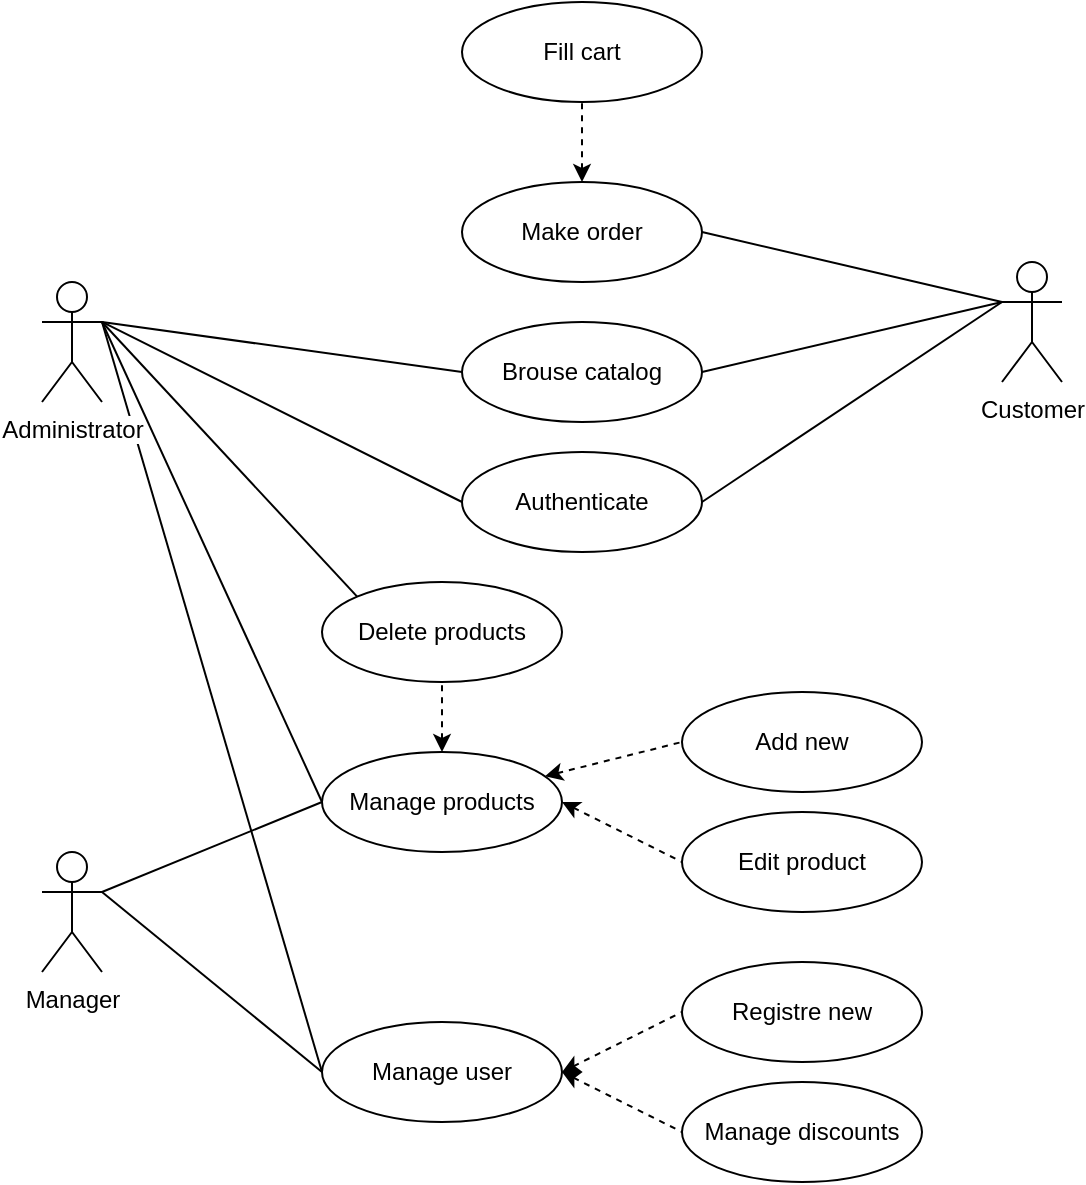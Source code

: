 <mxfile version="13.0.1" type="device"><diagram id="6b3Ypsr8w7VP9rXGTfbQ" name="Page-1"><mxGraphModel dx="722" dy="703" grid="1" gridSize="10" guides="1" tooltips="1" connect="1" arrows="1" fold="1" page="1" pageScale="1" pageWidth="827" pageHeight="1169" math="0" shadow="0"><root><mxCell id="0"/><mxCell id="1" parent="0"/><mxCell id="AC_SVXhQXFRURABwdLM2-43" style="edgeStyle=none;orthogonalLoop=1;jettySize=auto;html=1;exitX=1;exitY=0.333;exitDx=0;exitDy=0;exitPerimeter=0;entryX=0;entryY=0.5;entryDx=0;entryDy=0;endArrow=none;endFill=0;" edge="1" parent="1" source="AC_SVXhQXFRURABwdLM2-19" target="AC_SVXhQXFRURABwdLM2-31"><mxGeometry relative="1" as="geometry"/></mxCell><mxCell id="AC_SVXhQXFRURABwdLM2-50" style="edgeStyle=none;orthogonalLoop=1;jettySize=auto;html=1;exitX=1;exitY=0.333;exitDx=0;exitDy=0;exitPerimeter=0;entryX=0;entryY=0.5;entryDx=0;entryDy=0;endArrow=none;endFill=0;" edge="1" parent="1" source="AC_SVXhQXFRURABwdLM2-19" target="AC_SVXhQXFRURABwdLM2-29"><mxGeometry relative="1" as="geometry"/></mxCell><mxCell id="AC_SVXhQXFRURABwdLM2-51" style="edgeStyle=none;orthogonalLoop=1;jettySize=auto;html=1;exitX=1;exitY=0.333;exitDx=0;exitDy=0;exitPerimeter=0;entryX=0;entryY=0.5;entryDx=0;entryDy=0;endArrow=none;endFill=0;" edge="1" parent="1" source="AC_SVXhQXFRURABwdLM2-19" target="AC_SVXhQXFRURABwdLM2-30"><mxGeometry relative="1" as="geometry"/></mxCell><mxCell id="AC_SVXhQXFRURABwdLM2-53" style="edgeStyle=none;orthogonalLoop=1;jettySize=auto;html=1;exitX=1;exitY=0.333;exitDx=0;exitDy=0;exitPerimeter=0;entryX=0;entryY=0.5;entryDx=0;entryDy=0;endArrow=none;endFill=0;" edge="1" parent="1" source="AC_SVXhQXFRURABwdLM2-19" target="AC_SVXhQXFRURABwdLM2-27"><mxGeometry relative="1" as="geometry"/></mxCell><mxCell id="AC_SVXhQXFRURABwdLM2-68" style="edgeStyle=none;orthogonalLoop=1;jettySize=auto;html=1;exitX=1;exitY=0.333;exitDx=0;exitDy=0;exitPerimeter=0;entryX=0;entryY=0;entryDx=0;entryDy=0;startArrow=none;startFill=0;endArrow=none;endFill=0;" edge="1" parent="1" source="AC_SVXhQXFRURABwdLM2-19" target="AC_SVXhQXFRURABwdLM2-32"><mxGeometry relative="1" as="geometry"/></mxCell><mxCell id="AC_SVXhQXFRURABwdLM2-19" value="Administrator" style="shape=umlActor;verticalLabelPosition=bottom;labelBackgroundColor=#ffffff;verticalAlign=top;html=1;" vertex="1" parent="1"><mxGeometry x="90" y="450" width="30" height="60" as="geometry"/></mxCell><mxCell id="AC_SVXhQXFRURABwdLM2-48" style="edgeStyle=none;orthogonalLoop=1;jettySize=auto;html=1;exitX=1;exitY=0.333;exitDx=0;exitDy=0;exitPerimeter=0;entryX=0;entryY=0.5;entryDx=0;entryDy=0;endArrow=none;endFill=0;" edge="1" parent="1" source="AC_SVXhQXFRURABwdLM2-20" target="AC_SVXhQXFRURABwdLM2-29"><mxGeometry relative="1" as="geometry"/></mxCell><mxCell id="AC_SVXhQXFRURABwdLM2-49" style="edgeStyle=none;orthogonalLoop=1;jettySize=auto;html=1;exitX=1;exitY=0.333;exitDx=0;exitDy=0;exitPerimeter=0;entryX=0;entryY=0.5;entryDx=0;entryDy=0;endArrow=none;endFill=0;" edge="1" parent="1" source="AC_SVXhQXFRURABwdLM2-20" target="AC_SVXhQXFRURABwdLM2-30"><mxGeometry relative="1" as="geometry"/></mxCell><mxCell id="AC_SVXhQXFRURABwdLM2-20" value="Manager" style="shape=umlActor;verticalLabelPosition=bottom;labelBackgroundColor=#ffffff;verticalAlign=top;html=1;" vertex="1" parent="1"><mxGeometry x="90" y="735" width="30" height="60" as="geometry"/></mxCell><mxCell id="AC_SVXhQXFRURABwdLM2-45" style="edgeStyle=none;orthogonalLoop=1;jettySize=auto;html=1;exitX=0;exitY=0.333;exitDx=0;exitDy=0;exitPerimeter=0;entryX=1;entryY=0.5;entryDx=0;entryDy=0;endArrow=none;endFill=0;" edge="1" parent="1" source="AC_SVXhQXFRURABwdLM2-21" target="AC_SVXhQXFRURABwdLM2-26"><mxGeometry relative="1" as="geometry"/></mxCell><mxCell id="AC_SVXhQXFRURABwdLM2-46" style="edgeStyle=none;orthogonalLoop=1;jettySize=auto;html=1;exitX=0;exitY=0.333;exitDx=0;exitDy=0;exitPerimeter=0;entryX=1;entryY=0.5;entryDx=0;entryDy=0;endArrow=none;endFill=0;" edge="1" parent="1" source="AC_SVXhQXFRURABwdLM2-21" target="AC_SVXhQXFRURABwdLM2-27"><mxGeometry relative="1" as="geometry"/></mxCell><mxCell id="AC_SVXhQXFRURABwdLM2-47" style="edgeStyle=none;orthogonalLoop=1;jettySize=auto;html=1;exitX=0;exitY=0.333;exitDx=0;exitDy=0;exitPerimeter=0;entryX=1;entryY=0.5;entryDx=0;entryDy=0;endArrow=none;endFill=0;" edge="1" parent="1" source="AC_SVXhQXFRURABwdLM2-21" target="AC_SVXhQXFRURABwdLM2-31"><mxGeometry relative="1" as="geometry"/></mxCell><mxCell id="AC_SVXhQXFRURABwdLM2-21" value="Customer" style="shape=umlActor;verticalLabelPosition=bottom;labelBackgroundColor=#ffffff;verticalAlign=top;html=1;" vertex="1" parent="1"><mxGeometry x="570" y="440" width="30" height="60" as="geometry"/></mxCell><mxCell id="AC_SVXhQXFRURABwdLM2-24" value="Manage discounts" style="ellipse;whiteSpace=wrap;html=1;" vertex="1" parent="1"><mxGeometry x="410" y="850" width="120" height="50" as="geometry"/></mxCell><mxCell id="AC_SVXhQXFRURABwdLM2-25" value="Fill cart" style="ellipse;whiteSpace=wrap;html=1;" vertex="1" parent="1"><mxGeometry x="300" y="310" width="120" height="50" as="geometry"/></mxCell><mxCell id="AC_SVXhQXFRURABwdLM2-55" style="edgeStyle=none;orthogonalLoop=1;jettySize=auto;html=1;exitX=0.5;exitY=0;exitDx=0;exitDy=0;entryX=0.5;entryY=1;entryDx=0;entryDy=0;endArrow=none;endFill=0;dashed=1;startArrow=classic;startFill=1;" edge="1" parent="1" source="AC_SVXhQXFRURABwdLM2-26" target="AC_SVXhQXFRURABwdLM2-25"><mxGeometry relative="1" as="geometry"/></mxCell><mxCell id="AC_SVXhQXFRURABwdLM2-26" value="Make order" style="ellipse;whiteSpace=wrap;html=1;" vertex="1" parent="1"><mxGeometry x="300" y="400" width="120" height="50" as="geometry"/></mxCell><mxCell id="AC_SVXhQXFRURABwdLM2-27" value="Brouse catalog&lt;span style=&quot;font-family: monospace ; font-size: 0px&quot;&gt;%3CmxGraphModel%3E%3Croot%3E%3CmxCell%20id%3D%220%22%2F%3E%3CmxCell%20id%3D%221%22%20parent%3D%220%22%2F%3E%3CmxCell%20id%3D%222%22%20value%3D%22Manage%20discounts%22%20style%3D%22ellipse%3BwhiteSpace%3Dwrap%3Bhtml%3D1%3B%22%20vertex%3D%221%22%20parent%3D%221%22%3E%3CmxGeometry%20x%3D%22270%22%20y%3D%22445%22%20width%3D%22120%22%20height%3D%2250%22%20as%3D%22geometry%22%2F%3E%3C%2FmxCell%3E%3C%2Froot%3E%3C%2FmxGraphModel%3E&lt;/span&gt;" style="ellipse;whiteSpace=wrap;html=1;" vertex="1" parent="1"><mxGeometry x="300" y="470" width="120" height="50" as="geometry"/></mxCell><mxCell id="AC_SVXhQXFRURABwdLM2-59" style="edgeStyle=none;orthogonalLoop=1;jettySize=auto;html=1;entryX=0;entryY=0.5;entryDx=0;entryDy=0;startArrow=classic;startFill=1;endArrow=none;endFill=0;dashed=1;" edge="1" parent="1" source="AC_SVXhQXFRURABwdLM2-29" target="AC_SVXhQXFRURABwdLM2-33"><mxGeometry relative="1" as="geometry"/></mxCell><mxCell id="AC_SVXhQXFRURABwdLM2-60" style="edgeStyle=none;orthogonalLoop=1;jettySize=auto;html=1;exitX=1;exitY=0.5;exitDx=0;exitDy=0;entryX=0;entryY=0.5;entryDx=0;entryDy=0;dashed=1;startArrow=classic;startFill=1;endArrow=none;endFill=0;" edge="1" parent="1" source="AC_SVXhQXFRURABwdLM2-29" target="AC_SVXhQXFRURABwdLM2-34"><mxGeometry relative="1" as="geometry"/></mxCell><mxCell id="AC_SVXhQXFRURABwdLM2-65" value="" style="edgeStyle=none;orthogonalLoop=1;jettySize=auto;html=1;dashed=1;startArrow=classic;startFill=1;endArrow=none;endFill=0;" edge="1" parent="1" source="AC_SVXhQXFRURABwdLM2-29" target="AC_SVXhQXFRURABwdLM2-32"><mxGeometry relative="1" as="geometry"><mxPoint x="290" y="605" as="targetPoint"/></mxGeometry></mxCell><mxCell id="AC_SVXhQXFRURABwdLM2-29" value="Manage products" style="ellipse;whiteSpace=wrap;html=1;" vertex="1" parent="1"><mxGeometry x="230" y="685" width="120" height="50" as="geometry"/></mxCell><mxCell id="AC_SVXhQXFRURABwdLM2-62" style="edgeStyle=none;orthogonalLoop=1;jettySize=auto;html=1;exitX=1;exitY=0.5;exitDx=0;exitDy=0;entryX=0;entryY=0.5;entryDx=0;entryDy=0;dashed=1;startArrow=classic;startFill=1;endArrow=none;endFill=0;" edge="1" parent="1" source="AC_SVXhQXFRURABwdLM2-30" target="AC_SVXhQXFRURABwdLM2-35"><mxGeometry relative="1" as="geometry"/></mxCell><mxCell id="AC_SVXhQXFRURABwdLM2-63" style="edgeStyle=none;orthogonalLoop=1;jettySize=auto;html=1;exitX=1;exitY=0.5;exitDx=0;exitDy=0;entryX=0;entryY=0.5;entryDx=0;entryDy=0;dashed=1;startArrow=classic;startFill=1;endArrow=none;endFill=0;" edge="1" parent="1" source="AC_SVXhQXFRURABwdLM2-30" target="AC_SVXhQXFRURABwdLM2-24"><mxGeometry relative="1" as="geometry"/></mxCell><mxCell id="AC_SVXhQXFRURABwdLM2-30" value="Manage user" style="ellipse;whiteSpace=wrap;html=1;" vertex="1" parent="1"><mxGeometry x="230" y="820" width="120" height="50" as="geometry"/></mxCell><mxCell id="AC_SVXhQXFRURABwdLM2-31" value="Authenticate" style="ellipse;whiteSpace=wrap;html=1;" vertex="1" parent="1"><mxGeometry x="300" y="535" width="120" height="50" as="geometry"/></mxCell><mxCell id="AC_SVXhQXFRURABwdLM2-32" value="Delete products" style="ellipse;whiteSpace=wrap;html=1;" vertex="1" parent="1"><mxGeometry x="230" y="600" width="120" height="50" as="geometry"/></mxCell><mxCell id="AC_SVXhQXFRURABwdLM2-33" value="Add new" style="ellipse;whiteSpace=wrap;html=1;" vertex="1" parent="1"><mxGeometry x="410" y="655" width="120" height="50" as="geometry"/></mxCell><mxCell id="AC_SVXhQXFRURABwdLM2-34" value="Edit product" style="ellipse;whiteSpace=wrap;html=1;" vertex="1" parent="1"><mxGeometry x="410" y="715" width="120" height="50" as="geometry"/></mxCell><mxCell id="AC_SVXhQXFRURABwdLM2-35" value="Registre new" style="ellipse;whiteSpace=wrap;html=1;" vertex="1" parent="1"><mxGeometry x="410" y="790" width="120" height="50" as="geometry"/></mxCell></root></mxGraphModel></diagram></mxfile>